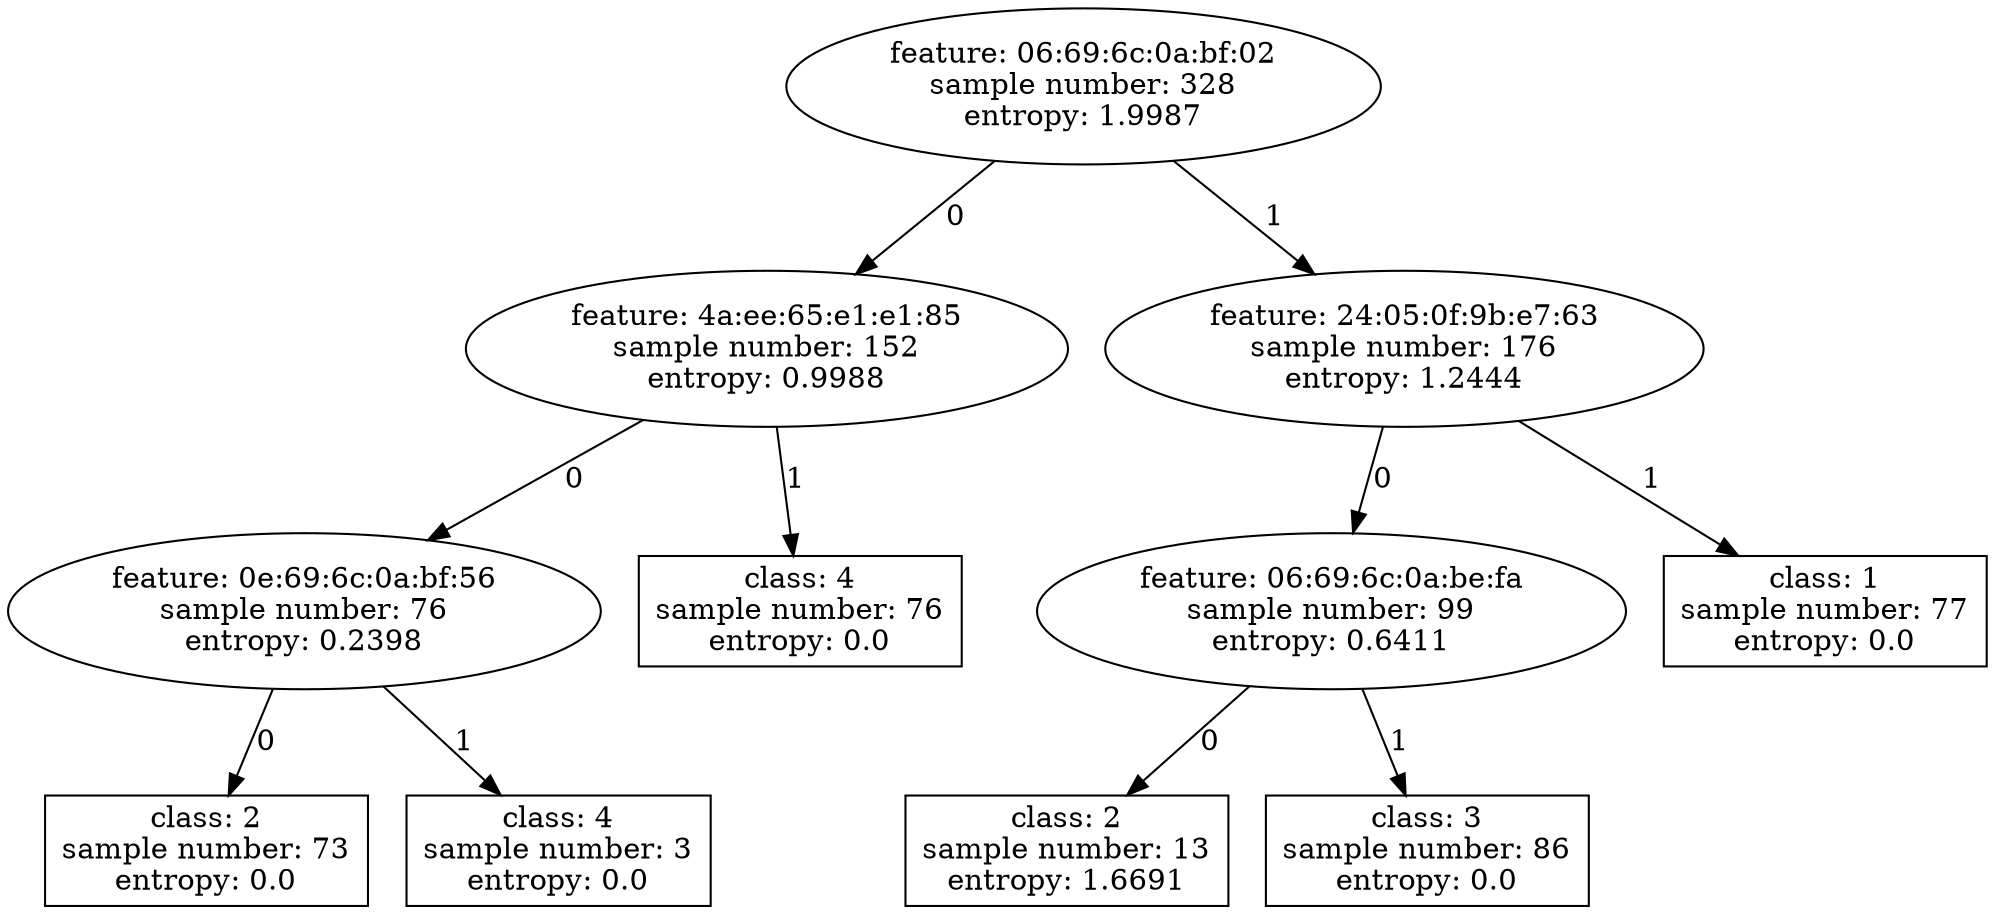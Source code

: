 digraph tree{
3[label="feature: 06:69:6c:0a:bf:02
sample number: 328
entropy: 1.9987"];
5[label="feature: 4a:ee:65:e1:e1:85
sample number: 152
entropy: 0.9988"];
7[label="feature: 0e:69:6c:0a:bf:56
sample number: 76
entropy: 0.2398"];
8[shape=box, label="class: 2
sample number: 73
entropy: 0.0"];
7->8[label="0"];
9[shape=box, label="class: 4
sample number: 3
entropy: 0.0"];
7->9[label="1"];
5->7[label="0"];
10[shape=box, label="class: 4
sample number: 76
entropy: 0.0"];
5->10[label="1"];
3->5[label="0"];
12[label="feature: 24:05:0f:9b:e7:63
sample number: 176
entropy: 1.2444"];
14[label="feature: 06:69:6c:0a:be:fa
sample number: 99
entropy: 0.6411"];
16[shape=box, label="class: 2
sample number: 13
entropy: 1.6691"];
14->16[label="0"];
25[shape=box, label="class: 3
sample number: 86
entropy: 0.0"];
14->25[label="1"];
12->14[label="0"];
26[shape=box, label="class: 1
sample number: 77
entropy: 0.0"];
12->26[label="1"];
3->12[label="1"];
}